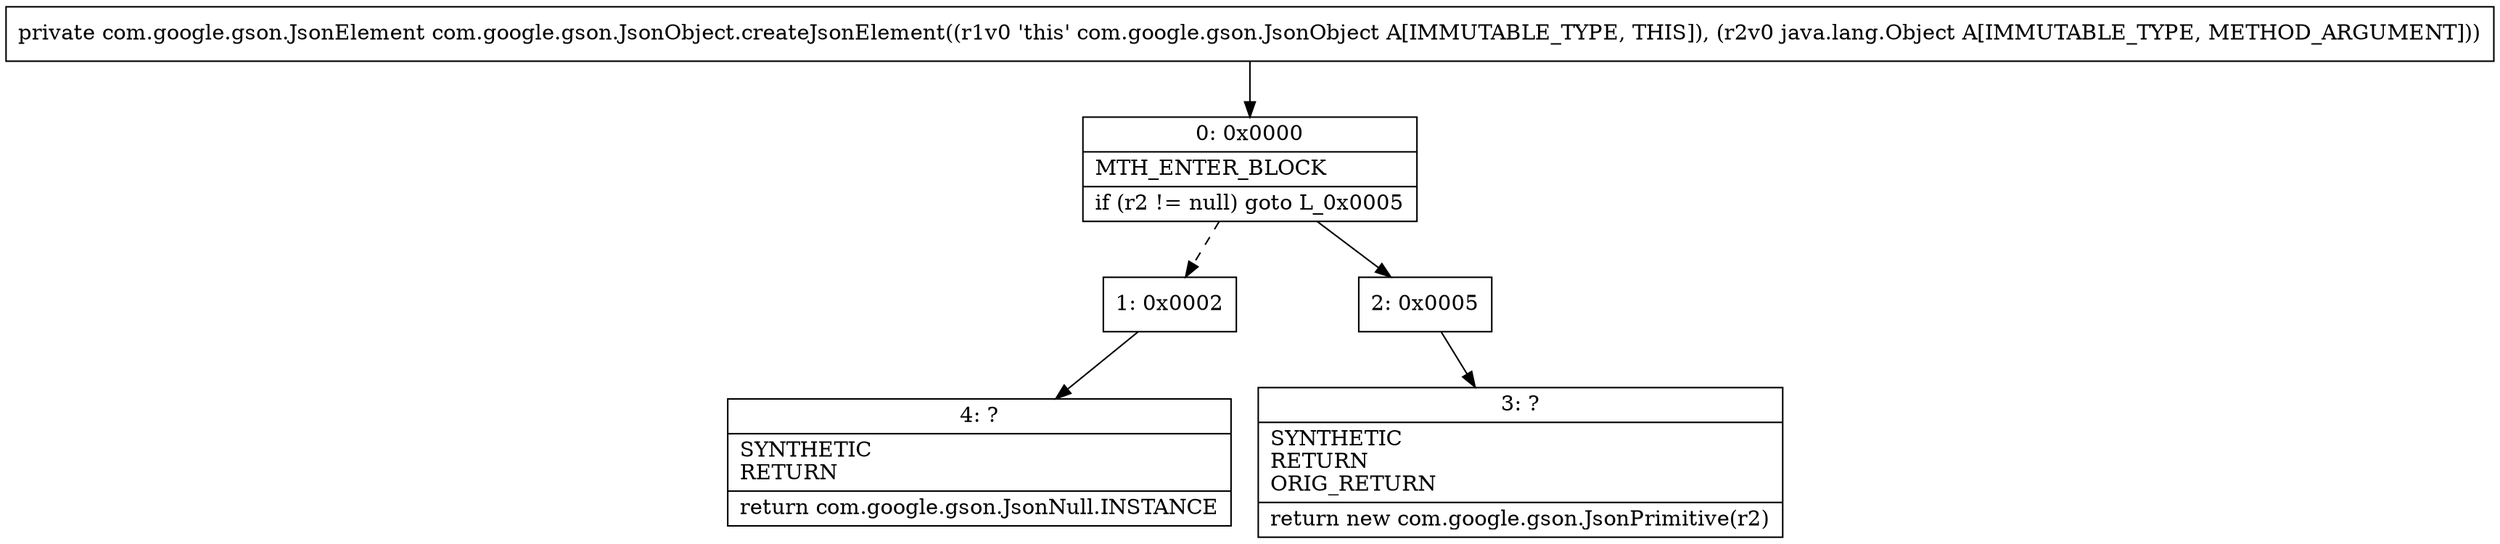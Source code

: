 digraph "CFG forcom.google.gson.JsonObject.createJsonElement(Ljava\/lang\/Object;)Lcom\/google\/gson\/JsonElement;" {
Node_0 [shape=record,label="{0\:\ 0x0000|MTH_ENTER_BLOCK\l|if (r2 != null) goto L_0x0005\l}"];
Node_1 [shape=record,label="{1\:\ 0x0002}"];
Node_2 [shape=record,label="{2\:\ 0x0005}"];
Node_3 [shape=record,label="{3\:\ ?|SYNTHETIC\lRETURN\lORIG_RETURN\l|return new com.google.gson.JsonPrimitive(r2)\l}"];
Node_4 [shape=record,label="{4\:\ ?|SYNTHETIC\lRETURN\l|return com.google.gson.JsonNull.INSTANCE\l}"];
MethodNode[shape=record,label="{private com.google.gson.JsonElement com.google.gson.JsonObject.createJsonElement((r1v0 'this' com.google.gson.JsonObject A[IMMUTABLE_TYPE, THIS]), (r2v0 java.lang.Object A[IMMUTABLE_TYPE, METHOD_ARGUMENT])) }"];
MethodNode -> Node_0;
Node_0 -> Node_1[style=dashed];
Node_0 -> Node_2;
Node_1 -> Node_4;
Node_2 -> Node_3;
}

